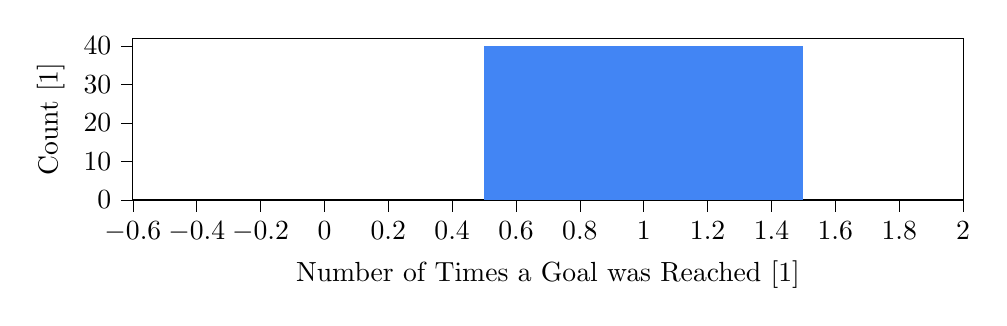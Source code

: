 % This file was created with tikzplotlib v0.9.16.
\begin{tikzpicture}

\definecolor{color0}{rgb}{0.259,0.522,0.957}

\begin{axis}[
width=1.0\linewidth,
height=0.3\linewidth,
clip marker paths=true,
scaled x ticks=false,
tick align=outside,
tick pos=left,
x grid style={white!69.02!black},
xlabel={Number of Times a Goal was Reached [1]},
xmin=-0.6, xmax=2,
xtick style={color=black},
y grid style={white!69.02!black},
ylabel={Count [1]},
ymin=0, ymax=42,
ytick style={color=black}
]
\draw[draw=none,fill=color0] (axis cs:-0.5,0) rectangle (axis cs:0.5,0);
\draw[draw=none,fill=color0] (axis cs:0.5,0) rectangle (axis cs:1.5,40);
\end{axis}

\end{tikzpicture}
